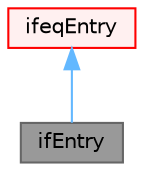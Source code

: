 digraph "ifEntry"
{
 // LATEX_PDF_SIZE
  bgcolor="transparent";
  edge [fontname=Helvetica,fontsize=10,labelfontname=Helvetica,labelfontsize=10];
  node [fontname=Helvetica,fontsize=10,shape=box,height=0.2,width=0.4];
  Node1 [id="Node000001",label="ifEntry",height=0.2,width=0.4,color="gray40", fillcolor="grey60", style="filled", fontcolor="black",tooltip="Conditional parsing of dictionary entries."];
  Node2 -> Node1 [id="edge1_Node000001_Node000002",dir="back",color="steelblue1",style="solid",tooltip=" "];
  Node2 [id="Node000002",label="ifeqEntry",height=0.2,width=0.4,color="red", fillcolor="#FFF0F0", style="filled",URL="$classFoam_1_1functionEntries_1_1ifeqEntry.html",tooltip="Conditional parsing of dictionary entries."];
}
